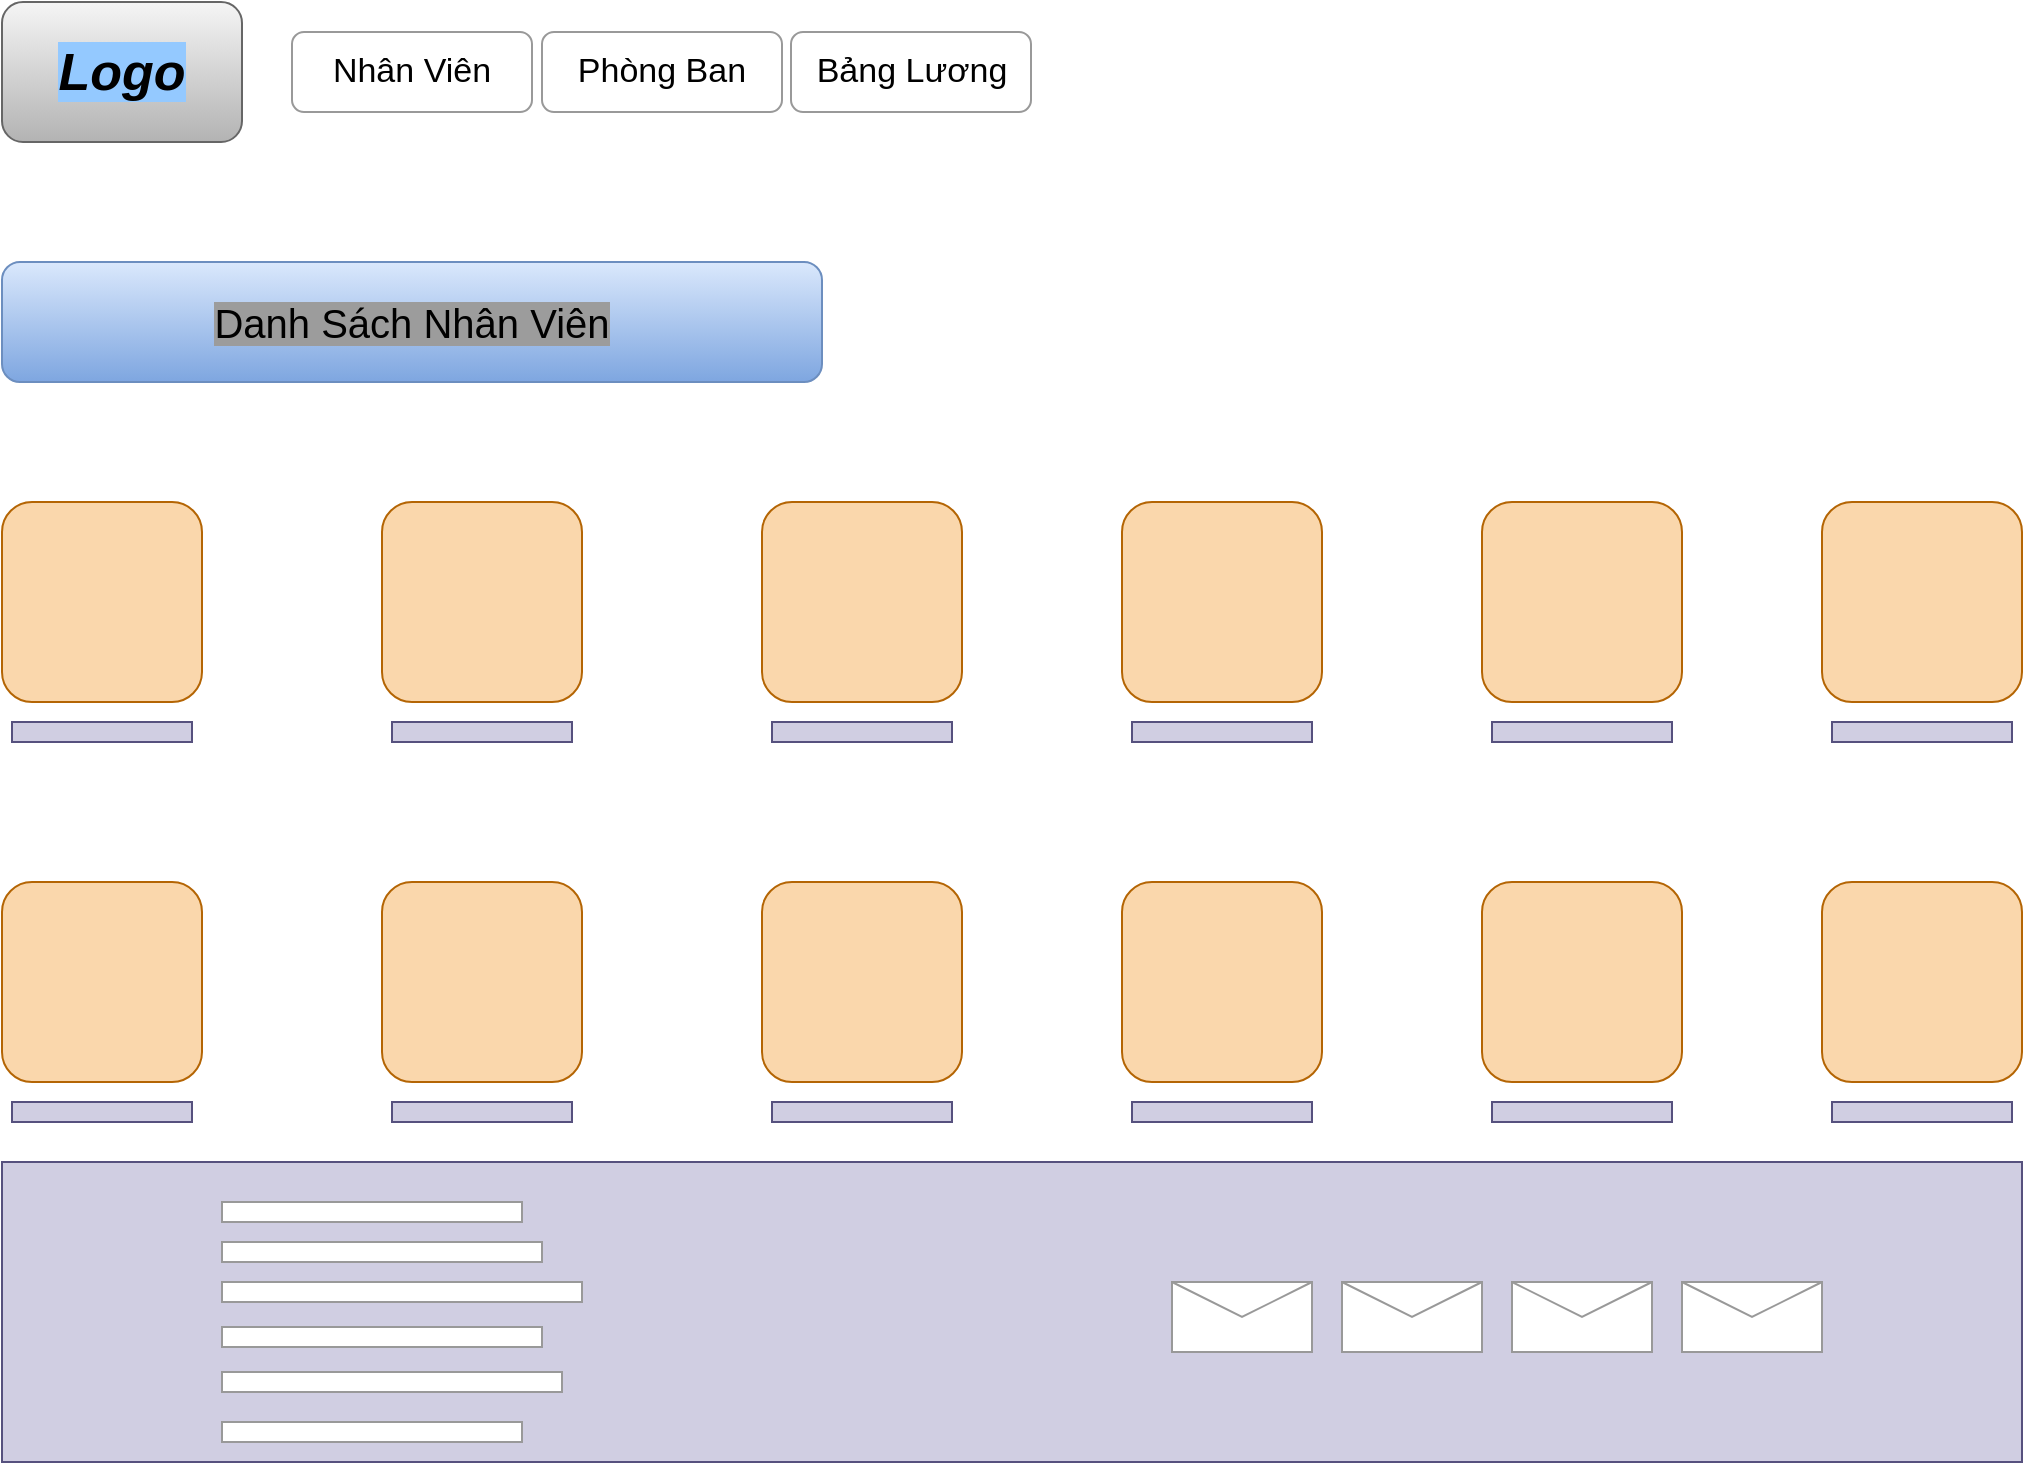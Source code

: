 <mxfile>
    <diagram id="uzjNfql-GwXzOBc71eJe" name="Page-1">
        <mxGraphModel dx="591" dy="435" grid="1" gridSize="10" guides="1" tooltips="1" connect="1" arrows="1" fold="1" page="1" pageScale="1" pageWidth="1169" pageHeight="827" math="0" shadow="0">
            <root>
                <mxCell id="0"/>
                <mxCell id="1" parent="0"/>
                <mxCell id="2" value="&lt;font size=&quot;1&quot; color=&quot;#000000&quot;&gt;&lt;b style=&quot;font-size: 26px ; background-color: rgb(148 , 201 , 255)&quot;&gt;Logo&lt;/b&gt;&lt;/font&gt;" style="rounded=1;whiteSpace=wrap;html=1;fillColor=#f5f5f5;strokeColor=#666666;gradientColor=#b3b3b3;labelBorderColor=none;fontStyle=2" parent="1" vertex="1">
                    <mxGeometry x="70" y="60" width="120" height="70" as="geometry"/>
                </mxCell>
                <mxCell id="11" value="" style="rounded=1;whiteSpace=wrap;html=1;fontSize=20;fillColor=#fad7ac;strokeColor=#b46504;" parent="1" vertex="1">
                    <mxGeometry x="70" y="310" width="100" height="100" as="geometry"/>
                </mxCell>
                <mxCell id="13" value="" style="rounded=1;whiteSpace=wrap;html=1;fontSize=20;fillColor=#fad7ac;strokeColor=#b46504;" parent="1" vertex="1">
                    <mxGeometry x="260" y="310" width="100" height="100" as="geometry"/>
                </mxCell>
                <mxCell id="27" value="" style="rounded=1;whiteSpace=wrap;html=1;fontSize=20;fillColor=#fad7ac;strokeColor=#b46504;" parent="1" vertex="1">
                    <mxGeometry x="450" y="310" width="100" height="100" as="geometry"/>
                </mxCell>
                <mxCell id="28" value="" style="rounded=1;whiteSpace=wrap;html=1;fontSize=20;fillColor=#fad7ac;strokeColor=#b46504;" parent="1" vertex="1">
                    <mxGeometry x="630" y="310" width="100" height="100" as="geometry"/>
                </mxCell>
                <mxCell id="29" value="" style="rounded=1;whiteSpace=wrap;html=1;fontSize=20;fillColor=#fad7ac;strokeColor=#b46504;" parent="1" vertex="1">
                    <mxGeometry x="810" y="310" width="100" height="100" as="geometry"/>
                </mxCell>
                <mxCell id="30" value="" style="rounded=1;whiteSpace=wrap;html=1;fontSize=20;fillColor=#fad7ac;strokeColor=#b46504;" parent="1" vertex="1">
                    <mxGeometry x="980" y="310" width="100" height="100" as="geometry"/>
                </mxCell>
                <mxCell id="37" value="" style="rounded=1;whiteSpace=wrap;html=1;fontSize=20;fillColor=#fad7ac;strokeColor=#b46504;" parent="1" vertex="1">
                    <mxGeometry x="70" y="500" width="100" height="100" as="geometry"/>
                </mxCell>
                <mxCell id="38" value="" style="rounded=1;whiteSpace=wrap;html=1;fontSize=20;fillColor=#fad7ac;strokeColor=#b46504;" parent="1" vertex="1">
                    <mxGeometry x="260" y="500" width="100" height="100" as="geometry"/>
                </mxCell>
                <mxCell id="39" value="" style="rounded=1;whiteSpace=wrap;html=1;fontSize=20;fillColor=#fad7ac;strokeColor=#b46504;" parent="1" vertex="1">
                    <mxGeometry x="450" y="500" width="100" height="100" as="geometry"/>
                </mxCell>
                <mxCell id="40" value="" style="rounded=1;whiteSpace=wrap;html=1;fontSize=20;fillColor=#fad7ac;strokeColor=#b46504;" parent="1" vertex="1">
                    <mxGeometry x="630" y="500" width="100" height="100" as="geometry"/>
                </mxCell>
                <mxCell id="41" value="" style="rounded=1;whiteSpace=wrap;html=1;fontSize=20;fillColor=#fad7ac;strokeColor=#b46504;" parent="1" vertex="1">
                    <mxGeometry x="810" y="500" width="100" height="100" as="geometry"/>
                </mxCell>
                <mxCell id="42" value="" style="rounded=1;whiteSpace=wrap;html=1;fontSize=20;fillColor=#fad7ac;strokeColor=#b46504;" parent="1" vertex="1">
                    <mxGeometry x="980" y="500" width="100" height="100" as="geometry"/>
                </mxCell>
                <mxCell id="44" value="&lt;span style=&quot;background-color: rgb(156 , 156 , 156)&quot;&gt;Danh Sách Nhân Viên&lt;/span&gt;" style="rounded=1;whiteSpace=wrap;html=1;shadow=0;dashed=0;fontFamily=Helvetica;fontSize=20;strokeWidth=1;fillColor=#dae8fc;gradientColor=#7ea6e0;strokeColor=#6c8ebf;" parent="1" vertex="1">
                    <mxGeometry x="70" y="190" width="410" height="60" as="geometry"/>
                </mxCell>
                <mxCell id="YctXRsYOhMGOnZACJkXa-45" value="" style="rounded=0;whiteSpace=wrap;html=1;shadow=0;dashed=0;labelBackgroundColor=#9C9C9C;fontFamily=Helvetica;fontSize=21;strokeColor=#56517e;strokeWidth=1;fillColor=#d0cee2;" parent="1" vertex="1">
                    <mxGeometry x="70" y="640" width="1010" height="150" as="geometry"/>
                </mxCell>
                <mxCell id="YctXRsYOhMGOnZACJkXa-46" value="" style="verticalLabelPosition=bottom;shadow=0;dashed=0;align=center;html=1;verticalAlign=top;strokeWidth=1;shape=mxgraph.mockup.misc.mail2;strokeColor=#999999;labelBackgroundColor=#9C9C9C;fontFamily=Helvetica;fontSize=21;fontColor=default;fillColor=default;" parent="1" vertex="1">
                    <mxGeometry x="910" y="700" width="70" height="35" as="geometry"/>
                </mxCell>
                <mxCell id="YctXRsYOhMGOnZACJkXa-48" value="" style="verticalLabelPosition=bottom;shadow=0;dashed=0;align=center;html=1;verticalAlign=top;strokeWidth=1;shape=mxgraph.mockup.misc.mail2;strokeColor=#999999;labelBackgroundColor=#9C9C9C;fontFamily=Helvetica;fontSize=21;fontColor=default;fillColor=default;" parent="1" vertex="1">
                    <mxGeometry x="655" y="700" width="70" height="35" as="geometry"/>
                </mxCell>
                <mxCell id="YctXRsYOhMGOnZACJkXa-49" value="" style="verticalLabelPosition=bottom;shadow=0;dashed=0;align=center;html=1;verticalAlign=top;strokeWidth=1;shape=mxgraph.mockup.misc.mail2;strokeColor=#999999;labelBackgroundColor=#9C9C9C;fontFamily=Helvetica;fontSize=21;fontColor=default;fillColor=default;" parent="1" vertex="1">
                    <mxGeometry x="740" y="700" width="70" height="35" as="geometry"/>
                </mxCell>
                <mxCell id="YctXRsYOhMGOnZACJkXa-50" value="" style="verticalLabelPosition=bottom;shadow=0;dashed=0;align=center;html=1;verticalAlign=top;strokeWidth=1;shape=mxgraph.mockup.misc.mail2;strokeColor=#999999;labelBackgroundColor=#9C9C9C;fontFamily=Helvetica;fontSize=21;fontColor=default;fillColor=default;" parent="1" vertex="1">
                    <mxGeometry x="825" y="700" width="70" height="35" as="geometry"/>
                </mxCell>
                <mxCell id="YctXRsYOhMGOnZACJkXa-52" value="" style="rounded=0;whiteSpace=wrap;html=1;shadow=0;dashed=0;labelBackgroundColor=#9C9C9C;fontFamily=Helvetica;fontSize=21;fontColor=default;strokeColor=#999999;strokeWidth=1;fillColor=default;" parent="1" vertex="1">
                    <mxGeometry x="180" y="660" width="150" height="10" as="geometry"/>
                </mxCell>
                <mxCell id="YctXRsYOhMGOnZACJkXa-53" value="" style="rounded=0;whiteSpace=wrap;html=1;shadow=0;dashed=0;labelBackgroundColor=#9C9C9C;fontFamily=Helvetica;fontSize=21;fontColor=default;strokeColor=#999999;strokeWidth=1;fillColor=default;" parent="1" vertex="1">
                    <mxGeometry x="180" y="700" width="180" height="10" as="geometry"/>
                </mxCell>
                <mxCell id="YctXRsYOhMGOnZACJkXa-54" value="" style="rounded=0;whiteSpace=wrap;html=1;shadow=0;dashed=0;labelBackgroundColor=#9C9C9C;fontFamily=Helvetica;fontSize=21;fontColor=default;strokeColor=#999999;strokeWidth=1;fillColor=default;" parent="1" vertex="1">
                    <mxGeometry x="180" y="680" width="160" height="10" as="geometry"/>
                </mxCell>
                <mxCell id="YctXRsYOhMGOnZACJkXa-55" value="" style="rounded=0;whiteSpace=wrap;html=1;shadow=0;dashed=0;labelBackgroundColor=#9C9C9C;fontFamily=Helvetica;fontSize=21;fontColor=default;strokeColor=#999999;strokeWidth=1;fillColor=default;" parent="1" vertex="1">
                    <mxGeometry x="180" y="722.5" width="160" height="10" as="geometry"/>
                </mxCell>
                <mxCell id="YctXRsYOhMGOnZACJkXa-56" value="" style="rounded=0;whiteSpace=wrap;html=1;shadow=0;dashed=0;labelBackgroundColor=#9C9C9C;fontFamily=Helvetica;fontSize=21;fontColor=default;strokeColor=#999999;strokeWidth=1;fillColor=default;" parent="1" vertex="1">
                    <mxGeometry x="180" y="745" width="170" height="10" as="geometry"/>
                </mxCell>
                <mxCell id="YctXRsYOhMGOnZACJkXa-57" value="" style="rounded=0;whiteSpace=wrap;html=1;shadow=0;dashed=0;labelBackgroundColor=#9C9C9C;fontFamily=Helvetica;fontSize=21;fontColor=default;strokeColor=#999999;strokeWidth=1;fillColor=default;" parent="1" vertex="1">
                    <mxGeometry x="180" y="770" width="150" height="10" as="geometry"/>
                </mxCell>
                <mxCell id="YctXRsYOhMGOnZACJkXa-58" value="" style="rounded=0;whiteSpace=wrap;html=1;shadow=0;dashed=0;labelBackgroundColor=#9C9C9C;fontFamily=Helvetica;fontSize=21;strokeColor=#56517e;strokeWidth=1;fillColor=#d0cee2;" parent="1" vertex="1">
                    <mxGeometry x="75" y="610" width="90" height="10" as="geometry"/>
                </mxCell>
                <mxCell id="YctXRsYOhMGOnZACJkXa-59" value="" style="rounded=0;whiteSpace=wrap;html=1;shadow=0;dashed=0;labelBackgroundColor=#9C9C9C;fontFamily=Helvetica;fontSize=21;strokeColor=#56517e;strokeWidth=1;fillColor=#d0cee2;" parent="1" vertex="1">
                    <mxGeometry x="265" y="610" width="90" height="10" as="geometry"/>
                </mxCell>
                <mxCell id="YctXRsYOhMGOnZACJkXa-60" value="" style="rounded=0;whiteSpace=wrap;html=1;shadow=0;dashed=0;labelBackgroundColor=#9C9C9C;fontFamily=Helvetica;fontSize=21;strokeColor=#56517e;strokeWidth=1;fillColor=#d0cee2;" parent="1" vertex="1">
                    <mxGeometry x="75" y="420" width="90" height="10" as="geometry"/>
                </mxCell>
                <mxCell id="YctXRsYOhMGOnZACJkXa-61" value="" style="rounded=0;whiteSpace=wrap;html=1;shadow=0;dashed=0;labelBackgroundColor=#9C9C9C;fontFamily=Helvetica;fontSize=21;strokeColor=#56517e;strokeWidth=1;fillColor=#d0cee2;" parent="1" vertex="1">
                    <mxGeometry x="265" y="420" width="90" height="10" as="geometry"/>
                </mxCell>
                <mxCell id="YctXRsYOhMGOnZACJkXa-62" value="" style="rounded=0;whiteSpace=wrap;html=1;shadow=0;dashed=0;labelBackgroundColor=#9C9C9C;fontFamily=Helvetica;fontSize=21;strokeColor=#56517e;strokeWidth=1;fillColor=#d0cee2;" parent="1" vertex="1">
                    <mxGeometry x="455" y="420" width="90" height="10" as="geometry"/>
                </mxCell>
                <mxCell id="YctXRsYOhMGOnZACJkXa-63" value="" style="rounded=0;whiteSpace=wrap;html=1;shadow=0;dashed=0;labelBackgroundColor=#9C9C9C;fontFamily=Helvetica;fontSize=21;strokeColor=#56517e;strokeWidth=1;fillColor=#d0cee2;" parent="1" vertex="1">
                    <mxGeometry x="635" y="420" width="90" height="10" as="geometry"/>
                </mxCell>
                <mxCell id="YctXRsYOhMGOnZACJkXa-64" value="" style="rounded=0;whiteSpace=wrap;html=1;shadow=0;dashed=0;labelBackgroundColor=#9C9C9C;fontFamily=Helvetica;fontSize=21;strokeColor=#56517e;strokeWidth=1;fillColor=#d0cee2;" parent="1" vertex="1">
                    <mxGeometry x="815" y="420" width="90" height="10" as="geometry"/>
                </mxCell>
                <mxCell id="YctXRsYOhMGOnZACJkXa-65" value="" style="rounded=0;whiteSpace=wrap;html=1;shadow=0;dashed=0;labelBackgroundColor=#9C9C9C;fontFamily=Helvetica;fontSize=21;strokeColor=#56517e;strokeWidth=1;fillColor=#d0cee2;" parent="1" vertex="1">
                    <mxGeometry x="985" y="420" width="90" height="10" as="geometry"/>
                </mxCell>
                <mxCell id="YctXRsYOhMGOnZACJkXa-66" value="" style="rounded=0;whiteSpace=wrap;html=1;shadow=0;dashed=0;labelBackgroundColor=#9C9C9C;fontFamily=Helvetica;fontSize=21;strokeColor=#56517e;strokeWidth=1;fillColor=#d0cee2;" parent="1" vertex="1">
                    <mxGeometry x="985" y="610" width="90" height="10" as="geometry"/>
                </mxCell>
                <mxCell id="YctXRsYOhMGOnZACJkXa-67" value="" style="rounded=0;whiteSpace=wrap;html=1;shadow=0;dashed=0;labelBackgroundColor=#9C9C9C;fontFamily=Helvetica;fontSize=21;strokeColor=#56517e;strokeWidth=1;fillColor=#d0cee2;" parent="1" vertex="1">
                    <mxGeometry x="815" y="610" width="90" height="10" as="geometry"/>
                </mxCell>
                <mxCell id="YctXRsYOhMGOnZACJkXa-68" value="" style="rounded=0;whiteSpace=wrap;html=1;shadow=0;dashed=0;labelBackgroundColor=#9C9C9C;fontFamily=Helvetica;fontSize=21;strokeColor=#56517e;strokeWidth=1;fillColor=#d0cee2;" parent="1" vertex="1">
                    <mxGeometry x="635" y="610" width="90" height="10" as="geometry"/>
                </mxCell>
                <mxCell id="YctXRsYOhMGOnZACJkXa-69" value="" style="rounded=0;whiteSpace=wrap;html=1;shadow=0;dashed=0;labelBackgroundColor=#9C9C9C;fontFamily=Helvetica;fontSize=21;strokeColor=#56517e;strokeWidth=1;fillColor=#d0cee2;" parent="1" vertex="1">
                    <mxGeometry x="455" y="610" width="90" height="10" as="geometry"/>
                </mxCell>
                <mxCell id="55hkyc6ABiOMje85q2xj-66" value="&lt;font color=&quot;#000000&quot;&gt;Phòng Ban&lt;/font&gt;" style="rounded=1;whiteSpace=wrap;html=1;shadow=0;dashed=0;labelBackgroundColor=default;fontFamily=Helvetica;fontSize=17;fontColor=#FFFFFF;strokeColor=#999999;strokeWidth=1;fillColor=default;" parent="1" vertex="1">
                    <mxGeometry x="340" y="75" width="120" height="40" as="geometry"/>
                </mxCell>
                <mxCell id="55hkyc6ABiOMje85q2xj-68" value="&lt;font color=&quot;#000000&quot;&gt;Nhân Viên&lt;/font&gt;" style="rounded=1;whiteSpace=wrap;html=1;shadow=0;dashed=0;labelBackgroundColor=default;fontFamily=Helvetica;fontSize=17;fontColor=#FFFFFF;strokeColor=#999999;strokeWidth=1;fillColor=default;" parent="1" vertex="1">
                    <mxGeometry x="215" y="75" width="120" height="40" as="geometry"/>
                </mxCell>
                <mxCell id="RWTbc2gFHN5MN8pq3DPj-44" value="&lt;font color=&quot;#000000&quot;&gt;Bảng Lương&lt;/font&gt;" style="rounded=1;whiteSpace=wrap;html=1;shadow=0;dashed=0;labelBackgroundColor=default;fontFamily=Helvetica;fontSize=17;fontColor=#FFFFFF;strokeColor=#999999;strokeWidth=1;fillColor=default;" vertex="1" parent="1">
                    <mxGeometry x="464.5" y="75" width="120" height="40" as="geometry"/>
                </mxCell>
            </root>
        </mxGraphModel>
    </diagram>
    <diagram id="7DyuuR22PSKQbYnHcFt3" name="Page-2">
        <mxGraphModel dx="591" dy="435" grid="1" gridSize="10" guides="1" tooltips="1" connect="1" arrows="1" fold="1" page="1" pageScale="1" pageWidth="1169" pageHeight="827" math="0" shadow="0">
            <root>
                <mxCell id="kQE0qKxybdZ9bn2HLYTg-0"/>
                <mxCell id="kQE0qKxybdZ9bn2HLYTg-1" parent="kQE0qKxybdZ9bn2HLYTg-0"/>
                <mxCell id="_H-edMSdf96tXutQfCl2-0" value="&lt;font size=&quot;1&quot; color=&quot;#000000&quot;&gt;&lt;b style=&quot;font-size: 26px ; background-color: rgb(148 , 201 , 255)&quot;&gt;Logo&lt;/b&gt;&lt;/font&gt;" style="rounded=1;whiteSpace=wrap;html=1;fillColor=#f5f5f5;strokeColor=#666666;gradientColor=#b3b3b3;labelBorderColor=none;fontStyle=2" parent="kQE0qKxybdZ9bn2HLYTg-1" vertex="1">
                    <mxGeometry x="80" y="70" width="120" height="70" as="geometry"/>
                </mxCell>
                <mxCell id="_H-edMSdf96tXutQfCl2-1" value="&lt;span style=&quot;background-color: rgb(156 , 156 , 156)&quot;&gt;Nhân Viên / Phòng Ban&lt;/span&gt;" style="rounded=1;whiteSpace=wrap;html=1;shadow=0;dashed=0;fontFamily=Helvetica;fontSize=20;strokeWidth=1;fillColor=#dae8fc;gradientColor=#7ea6e0;strokeColor=#6c8ebf;" parent="kQE0qKxybdZ9bn2HLYTg-1" vertex="1">
                    <mxGeometry x="80" y="200" width="410" height="60" as="geometry"/>
                </mxCell>
                <mxCell id="_H-edMSdf96tXutQfCl2-2" value="" style="rounded=0;whiteSpace=wrap;html=1;shadow=0;dashed=0;labelBackgroundColor=#9C9C9C;fontFamily=Helvetica;fontSize=21;strokeColor=#56517e;strokeWidth=1;fillColor=#d0cee2;" parent="kQE0qKxybdZ9bn2HLYTg-1" vertex="1">
                    <mxGeometry x="80" y="650" width="1010" height="150" as="geometry"/>
                </mxCell>
                <mxCell id="_H-edMSdf96tXutQfCl2-3" value="" style="verticalLabelPosition=bottom;shadow=0;dashed=0;align=center;html=1;verticalAlign=top;strokeWidth=1;shape=mxgraph.mockup.misc.mail2;strokeColor=#999999;labelBackgroundColor=#9C9C9C;fontFamily=Helvetica;fontSize=21;fontColor=default;fillColor=default;" parent="kQE0qKxybdZ9bn2HLYTg-1" vertex="1">
                    <mxGeometry x="920" y="710" width="70" height="35" as="geometry"/>
                </mxCell>
                <mxCell id="_H-edMSdf96tXutQfCl2-4" value="" style="verticalLabelPosition=bottom;shadow=0;dashed=0;align=center;html=1;verticalAlign=top;strokeWidth=1;shape=mxgraph.mockup.misc.mail2;strokeColor=#999999;labelBackgroundColor=#9C9C9C;fontFamily=Helvetica;fontSize=21;fontColor=default;fillColor=default;" parent="kQE0qKxybdZ9bn2HLYTg-1" vertex="1">
                    <mxGeometry x="665" y="710" width="70" height="35" as="geometry"/>
                </mxCell>
                <mxCell id="_H-edMSdf96tXutQfCl2-5" value="" style="verticalLabelPosition=bottom;shadow=0;dashed=0;align=center;html=1;verticalAlign=top;strokeWidth=1;shape=mxgraph.mockup.misc.mail2;strokeColor=#999999;labelBackgroundColor=#9C9C9C;fontFamily=Helvetica;fontSize=21;fontColor=default;fillColor=default;" parent="kQE0qKxybdZ9bn2HLYTg-1" vertex="1">
                    <mxGeometry x="750" y="710" width="70" height="35" as="geometry"/>
                </mxCell>
                <mxCell id="_H-edMSdf96tXutQfCl2-6" value="" style="verticalLabelPosition=bottom;shadow=0;dashed=0;align=center;html=1;verticalAlign=top;strokeWidth=1;shape=mxgraph.mockup.misc.mail2;strokeColor=#999999;labelBackgroundColor=#9C9C9C;fontFamily=Helvetica;fontSize=21;fontColor=default;fillColor=default;" parent="kQE0qKxybdZ9bn2HLYTg-1" vertex="1">
                    <mxGeometry x="835" y="710" width="70" height="35" as="geometry"/>
                </mxCell>
                <mxCell id="_H-edMSdf96tXutQfCl2-7" value="" style="rounded=0;whiteSpace=wrap;html=1;shadow=0;dashed=0;labelBackgroundColor=#9C9C9C;fontFamily=Helvetica;fontSize=21;fontColor=default;strokeColor=#999999;strokeWidth=1;fillColor=default;" parent="kQE0qKxybdZ9bn2HLYTg-1" vertex="1">
                    <mxGeometry x="190" y="670" width="150" height="10" as="geometry"/>
                </mxCell>
                <mxCell id="_H-edMSdf96tXutQfCl2-8" value="" style="rounded=0;whiteSpace=wrap;html=1;shadow=0;dashed=0;labelBackgroundColor=#9C9C9C;fontFamily=Helvetica;fontSize=21;fontColor=default;strokeColor=#999999;strokeWidth=1;fillColor=default;" parent="kQE0qKxybdZ9bn2HLYTg-1" vertex="1">
                    <mxGeometry x="190" y="710" width="180" height="10" as="geometry"/>
                </mxCell>
                <mxCell id="_H-edMSdf96tXutQfCl2-9" value="" style="rounded=0;whiteSpace=wrap;html=1;shadow=0;dashed=0;labelBackgroundColor=#9C9C9C;fontFamily=Helvetica;fontSize=21;fontColor=default;strokeColor=#999999;strokeWidth=1;fillColor=default;" parent="kQE0qKxybdZ9bn2HLYTg-1" vertex="1">
                    <mxGeometry x="190" y="690" width="160" height="10" as="geometry"/>
                </mxCell>
                <mxCell id="_H-edMSdf96tXutQfCl2-10" value="" style="rounded=0;whiteSpace=wrap;html=1;shadow=0;dashed=0;labelBackgroundColor=#9C9C9C;fontFamily=Helvetica;fontSize=21;fontColor=default;strokeColor=#999999;strokeWidth=1;fillColor=default;" parent="kQE0qKxybdZ9bn2HLYTg-1" vertex="1">
                    <mxGeometry x="190" y="732.5" width="160" height="10" as="geometry"/>
                </mxCell>
                <mxCell id="_H-edMSdf96tXutQfCl2-11" value="" style="rounded=0;whiteSpace=wrap;html=1;shadow=0;dashed=0;labelBackgroundColor=#9C9C9C;fontFamily=Helvetica;fontSize=21;fontColor=default;strokeColor=#999999;strokeWidth=1;fillColor=default;" parent="kQE0qKxybdZ9bn2HLYTg-1" vertex="1">
                    <mxGeometry x="190" y="755" width="170" height="10" as="geometry"/>
                </mxCell>
                <mxCell id="_H-edMSdf96tXutQfCl2-12" value="" style="rounded=0;whiteSpace=wrap;html=1;shadow=0;dashed=0;labelBackgroundColor=#9C9C9C;fontFamily=Helvetica;fontSize=21;fontColor=default;strokeColor=#999999;strokeWidth=1;fillColor=default;" parent="kQE0qKxybdZ9bn2HLYTg-1" vertex="1">
                    <mxGeometry x="190" y="780" width="150" height="10" as="geometry"/>
                </mxCell>
                <mxCell id="_H-edMSdf96tXutQfCl2-13" value="&lt;font color=&quot;#000000&quot;&gt;Phòng Ban&lt;/font&gt;" style="rounded=1;whiteSpace=wrap;html=1;shadow=0;dashed=0;labelBackgroundColor=default;fontFamily=Helvetica;fontSize=17;fontColor=#FFFFFF;strokeColor=#999999;strokeWidth=1;fillColor=default;" parent="kQE0qKxybdZ9bn2HLYTg-1" vertex="1">
                    <mxGeometry x="350" y="85" width="120" height="40" as="geometry"/>
                </mxCell>
                <mxCell id="_H-edMSdf96tXutQfCl2-15" value="&lt;font color=&quot;#000000&quot;&gt;Nhân Viên&lt;/font&gt;" style="rounded=1;whiteSpace=wrap;html=1;shadow=0;dashed=0;labelBackgroundColor=default;fontFamily=Helvetica;fontSize=17;fontColor=#FFFFFF;strokeColor=#999999;strokeWidth=1;fillColor=default;" parent="kQE0qKxybdZ9bn2HLYTg-1" vertex="1">
                    <mxGeometry x="225" y="85" width="120" height="40" as="geometry"/>
                </mxCell>
                <mxCell id="_H-edMSdf96tXutQfCl2-16" value="" style="rounded=0;whiteSpace=wrap;html=1;shadow=0;dashed=0;labelBackgroundColor=#9C9C9C;fontFamily=Helvetica;fontSize=21;strokeColor=#56517e;strokeWidth=1;fillColor=#d0cee2;" parent="kQE0qKxybdZ9bn2HLYTg-1" vertex="1">
                    <mxGeometry x="80" y="290" width="290" height="150" as="geometry"/>
                </mxCell>
                <mxCell id="_H-edMSdf96tXutQfCl2-17" value="" style="rounded=0;whiteSpace=wrap;html=1;shadow=0;dashed=0;labelBackgroundColor=#9C9C9C;fontFamily=Helvetica;fontSize=21;fontColor=default;strokeColor=#999999;strokeWidth=1;fillColor=default;" parent="kQE0qKxybdZ9bn2HLYTg-1" vertex="1">
                    <mxGeometry x="100" y="310" width="210" height="10" as="geometry"/>
                </mxCell>
                <mxCell id="_H-edMSdf96tXutQfCl2-18" value="" style="rounded=0;whiteSpace=wrap;html=1;shadow=0;dashed=0;labelBackgroundColor=#9C9C9C;fontFamily=Helvetica;fontSize=21;fontColor=default;strokeColor=#999999;strokeWidth=1;fillColor=default;" parent="kQE0qKxybdZ9bn2HLYTg-1" vertex="1">
                    <mxGeometry x="100" y="370" width="230" height="10" as="geometry"/>
                </mxCell>
                <mxCell id="_H-edMSdf96tXutQfCl2-19" value="" style="rounded=0;whiteSpace=wrap;html=1;shadow=0;dashed=0;labelBackgroundColor=#9C9C9C;fontFamily=Helvetica;fontSize=21;fontColor=default;strokeColor=#999999;strokeWidth=1;fillColor=default;" parent="kQE0qKxybdZ9bn2HLYTg-1" vertex="1">
                    <mxGeometry x="100" y="340" width="190" height="10" as="geometry"/>
                </mxCell>
                <mxCell id="_H-edMSdf96tXutQfCl2-20" value="" style="rounded=0;whiteSpace=wrap;html=1;shadow=0;dashed=0;labelBackgroundColor=#9C9C9C;fontFamily=Helvetica;fontSize=21;fontColor=default;strokeColor=#999999;strokeWidth=1;fillColor=default;" parent="kQE0qKxybdZ9bn2HLYTg-1" vertex="1">
                    <mxGeometry x="100" y="400" width="190" height="10" as="geometry"/>
                </mxCell>
                <mxCell id="_H-edMSdf96tXutQfCl2-21" value="" style="rounded=0;whiteSpace=wrap;html=1;shadow=0;dashed=0;labelBackgroundColor=#9C9C9C;fontFamily=Helvetica;fontSize=21;strokeColor=#56517e;strokeWidth=1;fillColor=#d0cee2;" parent="kQE0qKxybdZ9bn2HLYTg-1" vertex="1">
                    <mxGeometry x="80" y="470" width="290" height="150" as="geometry"/>
                </mxCell>
                <mxCell id="_H-edMSdf96tXutQfCl2-22" value="" style="rounded=0;whiteSpace=wrap;html=1;shadow=0;dashed=0;labelBackgroundColor=#9C9C9C;fontFamily=Helvetica;fontSize=21;fontColor=default;strokeColor=#999999;strokeWidth=1;fillColor=default;" parent="kQE0qKxybdZ9bn2HLYTg-1" vertex="1">
                    <mxGeometry x="100" y="490" width="210" height="10" as="geometry"/>
                </mxCell>
                <mxCell id="_H-edMSdf96tXutQfCl2-23" value="" style="rounded=0;whiteSpace=wrap;html=1;shadow=0;dashed=0;labelBackgroundColor=#9C9C9C;fontFamily=Helvetica;fontSize=21;fontColor=default;strokeColor=#999999;strokeWidth=1;fillColor=default;" parent="kQE0qKxybdZ9bn2HLYTg-1" vertex="1">
                    <mxGeometry x="100" y="550" width="230" height="10" as="geometry"/>
                </mxCell>
                <mxCell id="_H-edMSdf96tXutQfCl2-24" value="" style="rounded=0;whiteSpace=wrap;html=1;shadow=0;dashed=0;labelBackgroundColor=#9C9C9C;fontFamily=Helvetica;fontSize=21;fontColor=default;strokeColor=#999999;strokeWidth=1;fillColor=default;" parent="kQE0qKxybdZ9bn2HLYTg-1" vertex="1">
                    <mxGeometry x="100" y="520" width="190" height="10" as="geometry"/>
                </mxCell>
                <mxCell id="_H-edMSdf96tXutQfCl2-25" value="" style="rounded=0;whiteSpace=wrap;html=1;shadow=0;dashed=0;labelBackgroundColor=#9C9C9C;fontFamily=Helvetica;fontSize=21;fontColor=default;strokeColor=#999999;strokeWidth=1;fillColor=default;" parent="kQE0qKxybdZ9bn2HLYTg-1" vertex="1">
                    <mxGeometry x="100" y="580" width="190" height="10" as="geometry"/>
                </mxCell>
                <mxCell id="_H-edMSdf96tXutQfCl2-26" value="" style="rounded=0;whiteSpace=wrap;html=1;shadow=0;dashed=0;labelBackgroundColor=#9C9C9C;fontFamily=Helvetica;fontSize=21;strokeColor=#56517e;strokeWidth=1;fillColor=#d0cee2;" parent="kQE0qKxybdZ9bn2HLYTg-1" vertex="1">
                    <mxGeometry x="440" y="290" width="290" height="150" as="geometry"/>
                </mxCell>
                <mxCell id="_H-edMSdf96tXutQfCl2-27" value="" style="rounded=0;whiteSpace=wrap;html=1;shadow=0;dashed=0;labelBackgroundColor=#9C9C9C;fontFamily=Helvetica;fontSize=21;fontColor=default;strokeColor=#999999;strokeWidth=1;fillColor=default;" parent="kQE0qKxybdZ9bn2HLYTg-1" vertex="1">
                    <mxGeometry x="460" y="310" width="210" height="10" as="geometry"/>
                </mxCell>
                <mxCell id="_H-edMSdf96tXutQfCl2-28" value="" style="rounded=0;whiteSpace=wrap;html=1;shadow=0;dashed=0;labelBackgroundColor=#9C9C9C;fontFamily=Helvetica;fontSize=21;fontColor=default;strokeColor=#999999;strokeWidth=1;fillColor=default;" parent="kQE0qKxybdZ9bn2HLYTg-1" vertex="1">
                    <mxGeometry x="460" y="370" width="230" height="10" as="geometry"/>
                </mxCell>
                <mxCell id="_H-edMSdf96tXutQfCl2-29" value="" style="rounded=0;whiteSpace=wrap;html=1;shadow=0;dashed=0;labelBackgroundColor=#9C9C9C;fontFamily=Helvetica;fontSize=21;fontColor=default;strokeColor=#999999;strokeWidth=1;fillColor=default;" parent="kQE0qKxybdZ9bn2HLYTg-1" vertex="1">
                    <mxGeometry x="460" y="340" width="190" height="10" as="geometry"/>
                </mxCell>
                <mxCell id="_H-edMSdf96tXutQfCl2-30" value="" style="rounded=0;whiteSpace=wrap;html=1;shadow=0;dashed=0;labelBackgroundColor=#9C9C9C;fontFamily=Helvetica;fontSize=21;fontColor=default;strokeColor=#999999;strokeWidth=1;fillColor=default;" parent="kQE0qKxybdZ9bn2HLYTg-1" vertex="1">
                    <mxGeometry x="460" y="400" width="190" height="10" as="geometry"/>
                </mxCell>
                <mxCell id="_H-edMSdf96tXutQfCl2-31" value="" style="rounded=0;whiteSpace=wrap;html=1;shadow=0;dashed=0;labelBackgroundColor=#9C9C9C;fontFamily=Helvetica;fontSize=21;strokeColor=#56517e;strokeWidth=1;fillColor=#d0cee2;" parent="kQE0qKxybdZ9bn2HLYTg-1" vertex="1">
                    <mxGeometry x="440" y="470" width="290" height="150" as="geometry"/>
                </mxCell>
                <mxCell id="_H-edMSdf96tXutQfCl2-32" value="" style="rounded=0;whiteSpace=wrap;html=1;shadow=0;dashed=0;labelBackgroundColor=#9C9C9C;fontFamily=Helvetica;fontSize=21;fontColor=default;strokeColor=#999999;strokeWidth=1;fillColor=default;" parent="kQE0qKxybdZ9bn2HLYTg-1" vertex="1">
                    <mxGeometry x="460" y="490" width="210" height="10" as="geometry"/>
                </mxCell>
                <mxCell id="_H-edMSdf96tXutQfCl2-33" value="" style="rounded=0;whiteSpace=wrap;html=1;shadow=0;dashed=0;labelBackgroundColor=#9C9C9C;fontFamily=Helvetica;fontSize=21;fontColor=default;strokeColor=#999999;strokeWidth=1;fillColor=default;" parent="kQE0qKxybdZ9bn2HLYTg-1" vertex="1">
                    <mxGeometry x="460" y="550" width="230" height="10" as="geometry"/>
                </mxCell>
                <mxCell id="_H-edMSdf96tXutQfCl2-34" value="" style="rounded=0;whiteSpace=wrap;html=1;shadow=0;dashed=0;labelBackgroundColor=#9C9C9C;fontFamily=Helvetica;fontSize=21;fontColor=default;strokeColor=#999999;strokeWidth=1;fillColor=default;" parent="kQE0qKxybdZ9bn2HLYTg-1" vertex="1">
                    <mxGeometry x="460" y="520" width="190" height="10" as="geometry"/>
                </mxCell>
                <mxCell id="_H-edMSdf96tXutQfCl2-35" value="" style="rounded=0;whiteSpace=wrap;html=1;shadow=0;dashed=0;labelBackgroundColor=#9C9C9C;fontFamily=Helvetica;fontSize=21;fontColor=default;strokeColor=#999999;strokeWidth=1;fillColor=default;" parent="kQE0qKxybdZ9bn2HLYTg-1" vertex="1">
                    <mxGeometry x="460" y="580" width="190" height="10" as="geometry"/>
                </mxCell>
                <mxCell id="_H-edMSdf96tXutQfCl2-36" value="" style="rounded=0;whiteSpace=wrap;html=1;shadow=0;dashed=0;labelBackgroundColor=#9C9C9C;fontFamily=Helvetica;fontSize=21;strokeColor=#56517e;strokeWidth=1;fillColor=#d0cee2;" parent="kQE0qKxybdZ9bn2HLYTg-1" vertex="1">
                    <mxGeometry x="800" y="290" width="290" height="150" as="geometry"/>
                </mxCell>
                <mxCell id="_H-edMSdf96tXutQfCl2-37" value="" style="rounded=0;whiteSpace=wrap;html=1;shadow=0;dashed=0;labelBackgroundColor=#9C9C9C;fontFamily=Helvetica;fontSize=21;fontColor=default;strokeColor=#999999;strokeWidth=1;fillColor=default;" parent="kQE0qKxybdZ9bn2HLYTg-1" vertex="1">
                    <mxGeometry x="820" y="310" width="210" height="10" as="geometry"/>
                </mxCell>
                <mxCell id="_H-edMSdf96tXutQfCl2-38" value="" style="rounded=0;whiteSpace=wrap;html=1;shadow=0;dashed=0;labelBackgroundColor=#9C9C9C;fontFamily=Helvetica;fontSize=21;fontColor=default;strokeColor=#999999;strokeWidth=1;fillColor=default;" parent="kQE0qKxybdZ9bn2HLYTg-1" vertex="1">
                    <mxGeometry x="820" y="370" width="230" height="10" as="geometry"/>
                </mxCell>
                <mxCell id="_H-edMSdf96tXutQfCl2-39" value="" style="rounded=0;whiteSpace=wrap;html=1;shadow=0;dashed=0;labelBackgroundColor=#9C9C9C;fontFamily=Helvetica;fontSize=21;fontColor=default;strokeColor=#999999;strokeWidth=1;fillColor=default;" parent="kQE0qKxybdZ9bn2HLYTg-1" vertex="1">
                    <mxGeometry x="820" y="340" width="190" height="10" as="geometry"/>
                </mxCell>
                <mxCell id="_H-edMSdf96tXutQfCl2-40" value="" style="rounded=0;whiteSpace=wrap;html=1;shadow=0;dashed=0;labelBackgroundColor=#9C9C9C;fontFamily=Helvetica;fontSize=21;fontColor=default;strokeColor=#999999;strokeWidth=1;fillColor=default;" parent="kQE0qKxybdZ9bn2HLYTg-1" vertex="1">
                    <mxGeometry x="820" y="400" width="190" height="10" as="geometry"/>
                </mxCell>
                <mxCell id="DEzQkKLh8TB5zXmf_u3O-0" value="&lt;font color=&quot;#000000&quot;&gt;Bảng Lương&lt;/font&gt;" style="rounded=1;whiteSpace=wrap;html=1;shadow=0;dashed=0;labelBackgroundColor=default;fontFamily=Helvetica;fontSize=17;fontColor=#FFFFFF;strokeColor=#999999;strokeWidth=1;fillColor=default;" vertex="1" parent="kQE0qKxybdZ9bn2HLYTg-1">
                    <mxGeometry x="480" y="85" width="120" height="40" as="geometry"/>
                </mxCell>
            </root>
        </mxGraphModel>
    </diagram>
    <diagram id="CNx9tps3C1CH8sxgNtH9" name="Page-3">
        <mxGraphModel dx="650" dy="478" grid="1" gridSize="10" guides="1" tooltips="1" connect="1" arrows="1" fold="1" page="1" pageScale="1" pageWidth="1169" pageHeight="827" math="0" shadow="0">
            <root>
                <mxCell id="loOYE2-ifUIUfoz4fjdQ-0"/>
                <mxCell id="loOYE2-ifUIUfoz4fjdQ-1" parent="loOYE2-ifUIUfoz4fjdQ-0"/>
                <mxCell id="z_3HrlCsbAV8srhDw47w-0" value="&lt;font size=&quot;1&quot; color=&quot;#000000&quot;&gt;&lt;b style=&quot;font-size: 26px ; background-color: rgb(148 , 201 , 255)&quot;&gt;Logo&lt;/b&gt;&lt;/font&gt;" style="rounded=1;whiteSpace=wrap;html=1;fillColor=#f5f5f5;strokeColor=#666666;gradientColor=#b3b3b3;labelBorderColor=none;fontStyle=2" parent="loOYE2-ifUIUfoz4fjdQ-1" vertex="1">
                    <mxGeometry x="80" y="70" width="120" height="70" as="geometry"/>
                </mxCell>
                <mxCell id="z_3HrlCsbAV8srhDw47w-13" value="&lt;span style=&quot;background-color: rgb(156 , 156 , 156)&quot;&gt;Nhân Viên / Bảng Lương&lt;/span&gt;" style="rounded=1;whiteSpace=wrap;html=1;shadow=0;dashed=0;fontFamily=Helvetica;fontSize=20;strokeWidth=1;fillColor=#dae8fc;gradientColor=#7ea6e0;strokeColor=#6c8ebf;" parent="loOYE2-ifUIUfoz4fjdQ-1" vertex="1">
                    <mxGeometry x="80" y="200" width="410" height="60" as="geometry"/>
                </mxCell>
                <mxCell id="z_3HrlCsbAV8srhDw47w-14" value="" style="rounded=0;whiteSpace=wrap;html=1;shadow=0;dashed=0;labelBackgroundColor=#9C9C9C;fontFamily=Helvetica;fontSize=21;strokeColor=#56517e;strokeWidth=1;fillColor=#d0cee2;" parent="loOYE2-ifUIUfoz4fjdQ-1" vertex="1">
                    <mxGeometry x="80" y="650" width="1010" height="150" as="geometry"/>
                </mxCell>
                <mxCell id="z_3HrlCsbAV8srhDw47w-15" value="" style="verticalLabelPosition=bottom;shadow=0;dashed=0;align=center;html=1;verticalAlign=top;strokeWidth=1;shape=mxgraph.mockup.misc.mail2;strokeColor=#999999;labelBackgroundColor=#9C9C9C;fontFamily=Helvetica;fontSize=21;fontColor=default;fillColor=default;" parent="loOYE2-ifUIUfoz4fjdQ-1" vertex="1">
                    <mxGeometry x="920" y="710" width="70" height="35" as="geometry"/>
                </mxCell>
                <mxCell id="z_3HrlCsbAV8srhDw47w-16" value="" style="verticalLabelPosition=bottom;shadow=0;dashed=0;align=center;html=1;verticalAlign=top;strokeWidth=1;shape=mxgraph.mockup.misc.mail2;strokeColor=#999999;labelBackgroundColor=#9C9C9C;fontFamily=Helvetica;fontSize=21;fontColor=default;fillColor=default;" parent="loOYE2-ifUIUfoz4fjdQ-1" vertex="1">
                    <mxGeometry x="665" y="710" width="70" height="35" as="geometry"/>
                </mxCell>
                <mxCell id="z_3HrlCsbAV8srhDw47w-17" value="" style="verticalLabelPosition=bottom;shadow=0;dashed=0;align=center;html=1;verticalAlign=top;strokeWidth=1;shape=mxgraph.mockup.misc.mail2;strokeColor=#999999;labelBackgroundColor=#9C9C9C;fontFamily=Helvetica;fontSize=21;fontColor=default;fillColor=default;" parent="loOYE2-ifUIUfoz4fjdQ-1" vertex="1">
                    <mxGeometry x="750" y="710" width="70" height="35" as="geometry"/>
                </mxCell>
                <mxCell id="z_3HrlCsbAV8srhDw47w-18" value="" style="verticalLabelPosition=bottom;shadow=0;dashed=0;align=center;html=1;verticalAlign=top;strokeWidth=1;shape=mxgraph.mockup.misc.mail2;strokeColor=#999999;labelBackgroundColor=#9C9C9C;fontFamily=Helvetica;fontSize=21;fontColor=default;fillColor=default;" parent="loOYE2-ifUIUfoz4fjdQ-1" vertex="1">
                    <mxGeometry x="835" y="710" width="70" height="35" as="geometry"/>
                </mxCell>
                <mxCell id="z_3HrlCsbAV8srhDw47w-19" value="" style="rounded=0;whiteSpace=wrap;html=1;shadow=0;dashed=0;labelBackgroundColor=#9C9C9C;fontFamily=Helvetica;fontSize=21;fontColor=default;strokeColor=#999999;strokeWidth=1;fillColor=default;" parent="loOYE2-ifUIUfoz4fjdQ-1" vertex="1">
                    <mxGeometry x="190" y="670" width="150" height="10" as="geometry"/>
                </mxCell>
                <mxCell id="z_3HrlCsbAV8srhDw47w-20" value="" style="rounded=0;whiteSpace=wrap;html=1;shadow=0;dashed=0;labelBackgroundColor=#9C9C9C;fontFamily=Helvetica;fontSize=21;fontColor=default;strokeColor=#999999;strokeWidth=1;fillColor=default;" parent="loOYE2-ifUIUfoz4fjdQ-1" vertex="1">
                    <mxGeometry x="190" y="710" width="180" height="10" as="geometry"/>
                </mxCell>
                <mxCell id="z_3HrlCsbAV8srhDw47w-21" value="" style="rounded=0;whiteSpace=wrap;html=1;shadow=0;dashed=0;labelBackgroundColor=#9C9C9C;fontFamily=Helvetica;fontSize=21;fontColor=default;strokeColor=#999999;strokeWidth=1;fillColor=default;" parent="loOYE2-ifUIUfoz4fjdQ-1" vertex="1">
                    <mxGeometry x="190" y="690" width="160" height="10" as="geometry"/>
                </mxCell>
                <mxCell id="z_3HrlCsbAV8srhDw47w-22" value="" style="rounded=0;whiteSpace=wrap;html=1;shadow=0;dashed=0;labelBackgroundColor=#9C9C9C;fontFamily=Helvetica;fontSize=21;fontColor=default;strokeColor=#999999;strokeWidth=1;fillColor=default;" parent="loOYE2-ifUIUfoz4fjdQ-1" vertex="1">
                    <mxGeometry x="190" y="732.5" width="160" height="10" as="geometry"/>
                </mxCell>
                <mxCell id="z_3HrlCsbAV8srhDw47w-23" value="" style="rounded=0;whiteSpace=wrap;html=1;shadow=0;dashed=0;labelBackgroundColor=#9C9C9C;fontFamily=Helvetica;fontSize=21;fontColor=default;strokeColor=#999999;strokeWidth=1;fillColor=default;" parent="loOYE2-ifUIUfoz4fjdQ-1" vertex="1">
                    <mxGeometry x="190" y="755" width="170" height="10" as="geometry"/>
                </mxCell>
                <mxCell id="z_3HrlCsbAV8srhDw47w-24" value="" style="rounded=0;whiteSpace=wrap;html=1;shadow=0;dashed=0;labelBackgroundColor=#9C9C9C;fontFamily=Helvetica;fontSize=21;fontColor=default;strokeColor=#999999;strokeWidth=1;fillColor=default;" parent="loOYE2-ifUIUfoz4fjdQ-1" vertex="1">
                    <mxGeometry x="190" y="780" width="150" height="10" as="geometry"/>
                </mxCell>
                <mxCell id="z_3HrlCsbAV8srhDw47w-37" value="&lt;font color=&quot;#000000&quot;&gt;Phòng Ban&lt;/font&gt;" style="rounded=1;whiteSpace=wrap;html=1;shadow=0;dashed=0;labelBackgroundColor=default;fontFamily=Helvetica;fontSize=17;fontColor=#FFFFFF;strokeColor=#999999;strokeWidth=1;fillColor=default;" parent="loOYE2-ifUIUfoz4fjdQ-1" vertex="1">
                    <mxGeometry x="350" y="85" width="120" height="40" as="geometry"/>
                </mxCell>
                <mxCell id="z_3HrlCsbAV8srhDw47w-39" value="&lt;font color=&quot;#000000&quot;&gt;Nhân Viên&lt;/font&gt;" style="rounded=1;whiteSpace=wrap;html=1;shadow=0;dashed=0;labelBackgroundColor=default;fontFamily=Helvetica;fontSize=17;fontColor=#FFFFFF;strokeColor=#999999;strokeWidth=1;fillColor=default;" parent="loOYE2-ifUIUfoz4fjdQ-1" vertex="1">
                    <mxGeometry x="225" y="85" width="120" height="40" as="geometry"/>
                </mxCell>
                <mxCell id="3_BdxvBpeRyjxSDpdT94-0" value="" style="rounded=0;whiteSpace=wrap;html=1;shadow=0;dashed=0;labelBackgroundColor=#9C9C9C;fontFamily=Helvetica;fontSize=21;strokeColor=#56517e;strokeWidth=1;fillColor=#d0cee2;" parent="loOYE2-ifUIUfoz4fjdQ-1" vertex="1">
                    <mxGeometry x="80" y="290" width="290" height="150" as="geometry"/>
                </mxCell>
                <mxCell id="3_BdxvBpeRyjxSDpdT94-1" value="" style="rounded=0;whiteSpace=wrap;html=1;shadow=0;dashed=0;labelBackgroundColor=#9C9C9C;fontFamily=Helvetica;fontSize=21;fontColor=default;strokeColor=#999999;strokeWidth=1;fillColor=default;" parent="loOYE2-ifUIUfoz4fjdQ-1" vertex="1">
                    <mxGeometry x="100" y="300" width="210" height="10" as="geometry"/>
                </mxCell>
                <mxCell id="3_BdxvBpeRyjxSDpdT94-2" value="" style="rounded=0;whiteSpace=wrap;html=1;shadow=0;dashed=0;labelBackgroundColor=#9C9C9C;fontFamily=Helvetica;fontSize=21;fontColor=default;strokeColor=#999999;strokeWidth=1;fillColor=default;" parent="loOYE2-ifUIUfoz4fjdQ-1" vertex="1">
                    <mxGeometry x="100" y="360" width="230" height="10" as="geometry"/>
                </mxCell>
                <mxCell id="3_BdxvBpeRyjxSDpdT94-3" value="" style="rounded=0;whiteSpace=wrap;html=1;shadow=0;dashed=0;labelBackgroundColor=#9C9C9C;fontFamily=Helvetica;fontSize=21;fontColor=default;strokeColor=#999999;strokeWidth=1;fillColor=default;" parent="loOYE2-ifUIUfoz4fjdQ-1" vertex="1">
                    <mxGeometry x="100" y="330" width="190" height="10" as="geometry"/>
                </mxCell>
                <mxCell id="3_BdxvBpeRyjxSDpdT94-4" value="" style="rounded=0;whiteSpace=wrap;html=1;shadow=0;dashed=0;labelBackgroundColor=#9C9C9C;fontFamily=Helvetica;fontSize=21;fontColor=default;strokeColor=#999999;strokeWidth=1;fillColor=default;" parent="loOYE2-ifUIUfoz4fjdQ-1" vertex="1">
                    <mxGeometry x="100" y="420" width="190" height="10" as="geometry"/>
                </mxCell>
                <mxCell id="M-EKQYhNzF8E_MqglAwv-0" value="" style="rounded=0;whiteSpace=wrap;html=1;shadow=0;dashed=0;labelBackgroundColor=#9C9C9C;fontFamily=Helvetica;fontSize=21;fontColor=default;strokeColor=#999999;strokeWidth=1;fillColor=default;" parent="loOYE2-ifUIUfoz4fjdQ-1" vertex="1">
                    <mxGeometry x="100" y="390" width="210" height="10" as="geometry"/>
                </mxCell>
                <mxCell id="iBiI_8RoemAOS1CKku0k-0" value="" style="rounded=0;whiteSpace=wrap;html=1;shadow=0;dashed=0;labelBackgroundColor=#9C9C9C;fontFamily=Helvetica;fontSize=21;strokeColor=#56517e;strokeWidth=1;fillColor=#d0cee2;" parent="loOYE2-ifUIUfoz4fjdQ-1" vertex="1">
                    <mxGeometry x="80" y="470" width="290" height="150" as="geometry"/>
                </mxCell>
                <mxCell id="iBiI_8RoemAOS1CKku0k-1" value="" style="rounded=0;whiteSpace=wrap;html=1;shadow=0;dashed=0;labelBackgroundColor=#9C9C9C;fontFamily=Helvetica;fontSize=21;fontColor=default;strokeColor=#999999;strokeWidth=1;fillColor=default;" parent="loOYE2-ifUIUfoz4fjdQ-1" vertex="1">
                    <mxGeometry x="100" y="480" width="210" height="10" as="geometry"/>
                </mxCell>
                <mxCell id="iBiI_8RoemAOS1CKku0k-2" value="" style="rounded=0;whiteSpace=wrap;html=1;shadow=0;dashed=0;labelBackgroundColor=#9C9C9C;fontFamily=Helvetica;fontSize=21;fontColor=default;strokeColor=#999999;strokeWidth=1;fillColor=default;" parent="loOYE2-ifUIUfoz4fjdQ-1" vertex="1">
                    <mxGeometry x="100" y="540" width="230" height="10" as="geometry"/>
                </mxCell>
                <mxCell id="iBiI_8RoemAOS1CKku0k-3" value="" style="rounded=0;whiteSpace=wrap;html=1;shadow=0;dashed=0;labelBackgroundColor=#9C9C9C;fontFamily=Helvetica;fontSize=21;fontColor=default;strokeColor=#999999;strokeWidth=1;fillColor=default;" parent="loOYE2-ifUIUfoz4fjdQ-1" vertex="1">
                    <mxGeometry x="100" y="510" width="190" height="10" as="geometry"/>
                </mxCell>
                <mxCell id="iBiI_8RoemAOS1CKku0k-4" value="" style="rounded=0;whiteSpace=wrap;html=1;shadow=0;dashed=0;labelBackgroundColor=#9C9C9C;fontFamily=Helvetica;fontSize=21;fontColor=default;strokeColor=#999999;strokeWidth=1;fillColor=default;" parent="loOYE2-ifUIUfoz4fjdQ-1" vertex="1">
                    <mxGeometry x="100" y="600" width="190" height="10" as="geometry"/>
                </mxCell>
                <mxCell id="iBiI_8RoemAOS1CKku0k-5" value="" style="rounded=0;whiteSpace=wrap;html=1;shadow=0;dashed=0;labelBackgroundColor=#9C9C9C;fontFamily=Helvetica;fontSize=21;fontColor=default;strokeColor=#999999;strokeWidth=1;fillColor=default;" parent="loOYE2-ifUIUfoz4fjdQ-1" vertex="1">
                    <mxGeometry x="100" y="570" width="180" height="10" as="geometry"/>
                </mxCell>
                <mxCell id="iBiI_8RoemAOS1CKku0k-6" value="" style="rounded=0;whiteSpace=wrap;html=1;shadow=0;dashed=0;labelBackgroundColor=#9C9C9C;fontFamily=Helvetica;fontSize=21;strokeColor=#56517e;strokeWidth=1;fillColor=#d0cee2;" parent="loOYE2-ifUIUfoz4fjdQ-1" vertex="1">
                    <mxGeometry x="440" y="290" width="290" height="150" as="geometry"/>
                </mxCell>
                <mxCell id="iBiI_8RoemAOS1CKku0k-7" value="" style="rounded=0;whiteSpace=wrap;html=1;shadow=0;dashed=0;labelBackgroundColor=#9C9C9C;fontFamily=Helvetica;fontSize=21;fontColor=default;strokeColor=#999999;strokeWidth=1;fillColor=default;" parent="loOYE2-ifUIUfoz4fjdQ-1" vertex="1">
                    <mxGeometry x="460" y="300" width="210" height="10" as="geometry"/>
                </mxCell>
                <mxCell id="iBiI_8RoemAOS1CKku0k-8" value="" style="rounded=0;whiteSpace=wrap;html=1;shadow=0;dashed=0;labelBackgroundColor=#9C9C9C;fontFamily=Helvetica;fontSize=21;fontColor=default;strokeColor=#999999;strokeWidth=1;fillColor=default;" parent="loOYE2-ifUIUfoz4fjdQ-1" vertex="1">
                    <mxGeometry x="460" y="360" width="230" height="10" as="geometry"/>
                </mxCell>
                <mxCell id="iBiI_8RoemAOS1CKku0k-9" value="" style="rounded=0;whiteSpace=wrap;html=1;shadow=0;dashed=0;labelBackgroundColor=#9C9C9C;fontFamily=Helvetica;fontSize=21;fontColor=default;strokeColor=#999999;strokeWidth=1;fillColor=default;" parent="loOYE2-ifUIUfoz4fjdQ-1" vertex="1">
                    <mxGeometry x="460" y="330" width="240" height="10" as="geometry"/>
                </mxCell>
                <mxCell id="iBiI_8RoemAOS1CKku0k-10" value="" style="rounded=0;whiteSpace=wrap;html=1;shadow=0;dashed=0;labelBackgroundColor=#9C9C9C;fontFamily=Helvetica;fontSize=21;fontColor=default;strokeColor=#999999;strokeWidth=1;fillColor=default;" parent="loOYE2-ifUIUfoz4fjdQ-1" vertex="1">
                    <mxGeometry x="460" y="420" width="190" height="10" as="geometry"/>
                </mxCell>
                <mxCell id="iBiI_8RoemAOS1CKku0k-11" value="" style="rounded=0;whiteSpace=wrap;html=1;shadow=0;dashed=0;labelBackgroundColor=#9C9C9C;fontFamily=Helvetica;fontSize=21;fontColor=default;strokeColor=#999999;strokeWidth=1;fillColor=default;" parent="loOYE2-ifUIUfoz4fjdQ-1" vertex="1">
                    <mxGeometry x="460" y="390" width="210" height="10" as="geometry"/>
                </mxCell>
                <mxCell id="iBiI_8RoemAOS1CKku0k-12" value="" style="rounded=0;whiteSpace=wrap;html=1;shadow=0;dashed=0;labelBackgroundColor=#9C9C9C;fontFamily=Helvetica;fontSize=21;strokeColor=#56517e;strokeWidth=1;fillColor=#d0cee2;" parent="loOYE2-ifUIUfoz4fjdQ-1" vertex="1">
                    <mxGeometry x="440" y="470" width="290" height="150" as="geometry"/>
                </mxCell>
                <mxCell id="iBiI_8RoemAOS1CKku0k-13" value="" style="rounded=0;whiteSpace=wrap;html=1;shadow=0;dashed=0;labelBackgroundColor=#9C9C9C;fontFamily=Helvetica;fontSize=21;fontColor=default;strokeColor=#999999;strokeWidth=1;fillColor=default;" parent="loOYE2-ifUIUfoz4fjdQ-1" vertex="1">
                    <mxGeometry x="460" y="480" width="240" height="10" as="geometry"/>
                </mxCell>
                <mxCell id="iBiI_8RoemAOS1CKku0k-14" value="" style="rounded=0;whiteSpace=wrap;html=1;shadow=0;dashed=0;labelBackgroundColor=#9C9C9C;fontFamily=Helvetica;fontSize=21;fontColor=default;strokeColor=#999999;strokeWidth=1;fillColor=default;" parent="loOYE2-ifUIUfoz4fjdQ-1" vertex="1">
                    <mxGeometry x="460" y="540" width="230" height="10" as="geometry"/>
                </mxCell>
                <mxCell id="iBiI_8RoemAOS1CKku0k-15" value="" style="rounded=0;whiteSpace=wrap;html=1;shadow=0;dashed=0;labelBackgroundColor=#9C9C9C;fontFamily=Helvetica;fontSize=21;fontColor=default;strokeColor=#999999;strokeWidth=1;fillColor=default;" parent="loOYE2-ifUIUfoz4fjdQ-1" vertex="1">
                    <mxGeometry x="460" y="510" width="190" height="10" as="geometry"/>
                </mxCell>
                <mxCell id="iBiI_8RoemAOS1CKku0k-16" value="" style="rounded=0;whiteSpace=wrap;html=1;shadow=0;dashed=0;labelBackgroundColor=#9C9C9C;fontFamily=Helvetica;fontSize=21;fontColor=default;strokeColor=#999999;strokeWidth=1;fillColor=default;" parent="loOYE2-ifUIUfoz4fjdQ-1" vertex="1">
                    <mxGeometry x="460" y="600" width="190" height="10" as="geometry"/>
                </mxCell>
                <mxCell id="iBiI_8RoemAOS1CKku0k-17" value="" style="rounded=0;whiteSpace=wrap;html=1;shadow=0;dashed=0;labelBackgroundColor=#9C9C9C;fontFamily=Helvetica;fontSize=21;fontColor=default;strokeColor=#999999;strokeWidth=1;fillColor=default;" parent="loOYE2-ifUIUfoz4fjdQ-1" vertex="1">
                    <mxGeometry x="460" y="570" width="210" height="10" as="geometry"/>
                </mxCell>
                <mxCell id="iBiI_8RoemAOS1CKku0k-18" value="" style="rounded=0;whiteSpace=wrap;html=1;shadow=0;dashed=0;labelBackgroundColor=#9C9C9C;fontFamily=Helvetica;fontSize=21;strokeColor=#56517e;strokeWidth=1;fillColor=#d0cee2;" parent="loOYE2-ifUIUfoz4fjdQ-1" vertex="1">
                    <mxGeometry x="800" y="290" width="290" height="150" as="geometry"/>
                </mxCell>
                <mxCell id="iBiI_8RoemAOS1CKku0k-19" value="" style="rounded=0;whiteSpace=wrap;html=1;shadow=0;dashed=0;labelBackgroundColor=#9C9C9C;fontFamily=Helvetica;fontSize=21;fontColor=default;strokeColor=#999999;strokeWidth=1;fillColor=default;" parent="loOYE2-ifUIUfoz4fjdQ-1" vertex="1">
                    <mxGeometry x="820" y="300" width="230" height="10" as="geometry"/>
                </mxCell>
                <mxCell id="iBiI_8RoemAOS1CKku0k-20" value="" style="rounded=0;whiteSpace=wrap;html=1;shadow=0;dashed=0;labelBackgroundColor=#9C9C9C;fontFamily=Helvetica;fontSize=21;fontColor=default;strokeColor=#999999;strokeWidth=1;fillColor=default;" parent="loOYE2-ifUIUfoz4fjdQ-1" vertex="1">
                    <mxGeometry x="820" y="360" width="230" height="10" as="geometry"/>
                </mxCell>
                <mxCell id="iBiI_8RoemAOS1CKku0k-21" value="" style="rounded=0;whiteSpace=wrap;html=1;shadow=0;dashed=0;labelBackgroundColor=#9C9C9C;fontFamily=Helvetica;fontSize=21;fontColor=default;strokeColor=#999999;strokeWidth=1;fillColor=default;" parent="loOYE2-ifUIUfoz4fjdQ-1" vertex="1">
                    <mxGeometry x="820" y="330" width="210" height="10" as="geometry"/>
                </mxCell>
                <mxCell id="iBiI_8RoemAOS1CKku0k-22" value="" style="rounded=0;whiteSpace=wrap;html=1;shadow=0;dashed=0;labelBackgroundColor=#9C9C9C;fontFamily=Helvetica;fontSize=21;fontColor=default;strokeColor=#999999;strokeWidth=1;fillColor=default;" parent="loOYE2-ifUIUfoz4fjdQ-1" vertex="1">
                    <mxGeometry x="820" y="420" width="190" height="10" as="geometry"/>
                </mxCell>
                <mxCell id="iBiI_8RoemAOS1CKku0k-23" value="" style="rounded=0;whiteSpace=wrap;html=1;shadow=0;dashed=0;labelBackgroundColor=#9C9C9C;fontFamily=Helvetica;fontSize=21;fontColor=default;strokeColor=#999999;strokeWidth=1;fillColor=default;" parent="loOYE2-ifUIUfoz4fjdQ-1" vertex="1">
                    <mxGeometry x="820" y="390" width="170" height="10" as="geometry"/>
                </mxCell>
                <mxCell id="iBiI_8RoemAOS1CKku0k-24" value="" style="rounded=0;whiteSpace=wrap;html=1;shadow=0;dashed=0;labelBackgroundColor=#9C9C9C;fontFamily=Helvetica;fontSize=21;strokeColor=#56517e;strokeWidth=1;fillColor=#d0cee2;" parent="loOYE2-ifUIUfoz4fjdQ-1" vertex="1">
                    <mxGeometry x="800" y="470" width="290" height="150" as="geometry"/>
                </mxCell>
                <mxCell id="iBiI_8RoemAOS1CKku0k-25" value="" style="rounded=0;whiteSpace=wrap;html=1;shadow=0;dashed=0;labelBackgroundColor=#9C9C9C;fontFamily=Helvetica;fontSize=21;fontColor=default;strokeColor=#999999;strokeWidth=1;fillColor=default;" parent="loOYE2-ifUIUfoz4fjdQ-1" vertex="1">
                    <mxGeometry x="820" y="480" width="210" height="10" as="geometry"/>
                </mxCell>
                <mxCell id="iBiI_8RoemAOS1CKku0k-26" value="" style="rounded=0;whiteSpace=wrap;html=1;shadow=0;dashed=0;labelBackgroundColor=#9C9C9C;fontFamily=Helvetica;fontSize=21;fontColor=default;strokeColor=#999999;strokeWidth=1;fillColor=default;" parent="loOYE2-ifUIUfoz4fjdQ-1" vertex="1">
                    <mxGeometry x="820" y="540" width="180" height="10" as="geometry"/>
                </mxCell>
                <mxCell id="iBiI_8RoemAOS1CKku0k-27" value="" style="rounded=0;whiteSpace=wrap;html=1;shadow=0;dashed=0;labelBackgroundColor=#9C9C9C;fontFamily=Helvetica;fontSize=21;fontColor=default;strokeColor=#999999;strokeWidth=1;fillColor=default;" parent="loOYE2-ifUIUfoz4fjdQ-1" vertex="1">
                    <mxGeometry x="820" y="510" width="190" height="10" as="geometry"/>
                </mxCell>
                <mxCell id="iBiI_8RoemAOS1CKku0k-28" value="" style="rounded=0;whiteSpace=wrap;html=1;shadow=0;dashed=0;labelBackgroundColor=#9C9C9C;fontFamily=Helvetica;fontSize=21;fontColor=default;strokeColor=#999999;strokeWidth=1;fillColor=default;" parent="loOYE2-ifUIUfoz4fjdQ-1" vertex="1">
                    <mxGeometry x="820" y="600" width="190" height="10" as="geometry"/>
                </mxCell>
                <mxCell id="iBiI_8RoemAOS1CKku0k-29" value="" style="rounded=0;whiteSpace=wrap;html=1;shadow=0;dashed=0;labelBackgroundColor=#9C9C9C;fontFamily=Helvetica;fontSize=21;fontColor=default;strokeColor=#999999;strokeWidth=1;fillColor=default;" parent="loOYE2-ifUIUfoz4fjdQ-1" vertex="1">
                    <mxGeometry x="820" y="570" width="210" height="10" as="geometry"/>
                </mxCell>
                <mxCell id="9HOVhI9fH_fUsOXF8vIF-0" value="&lt;font color=&quot;#000000&quot;&gt;Bảng Lương&lt;/font&gt;" style="rounded=1;whiteSpace=wrap;html=1;shadow=0;dashed=0;labelBackgroundColor=default;fontFamily=Helvetica;fontSize=17;fontColor=#FFFFFF;strokeColor=#999999;strokeWidth=1;fillColor=default;" vertex="1" parent="loOYE2-ifUIUfoz4fjdQ-1">
                    <mxGeometry x="480" y="85" width="120" height="40" as="geometry"/>
                </mxCell>
            </root>
        </mxGraphModel>
    </diagram>
    <diagram id="xwEzSFTTyJTfVjQMbgQ6" name="Page-4">
        <mxGraphModel dx="650" dy="478" grid="1" gridSize="10" guides="1" tooltips="1" connect="1" arrows="1" fold="1" page="1" pageScale="1" pageWidth="1169" pageHeight="827" math="0" shadow="0">
            <root>
                <mxCell id="75_53v45nI9R55RbihW5-0"/>
                <mxCell id="75_53v45nI9R55RbihW5-1" parent="75_53v45nI9R55RbihW5-0"/>
                <mxCell id="D9PLLMOKy1z6cplpzYzv-0" value="&lt;font size=&quot;1&quot; color=&quot;#000000&quot;&gt;&lt;b style=&quot;font-size: 26px ; background-color: rgb(148 , 201 , 255)&quot;&gt;Logo&lt;/b&gt;&lt;/font&gt;" style="rounded=1;whiteSpace=wrap;html=1;fillColor=#f5f5f5;strokeColor=#666666;gradientColor=#b3b3b3;labelBorderColor=none;fontStyle=2" parent="75_53v45nI9R55RbihW5-1" vertex="1">
                    <mxGeometry x="80" y="70" width="120" height="70" as="geometry"/>
                </mxCell>
                <mxCell id="D9PLLMOKy1z6cplpzYzv-1" value="&lt;span style=&quot;background-color: rgb(156 , 156 , 156)&quot;&gt;Nhân Viên / Tên Nhân Viên&lt;/span&gt;" style="rounded=1;whiteSpace=wrap;html=1;shadow=0;dashed=0;fontFamily=Helvetica;fontSize=20;strokeWidth=1;fillColor=#dae8fc;gradientColor=#7ea6e0;strokeColor=#6c8ebf;" parent="75_53v45nI9R55RbihW5-1" vertex="1">
                    <mxGeometry x="80" y="200" width="410" height="60" as="geometry"/>
                </mxCell>
                <mxCell id="D9PLLMOKy1z6cplpzYzv-2" value="" style="rounded=0;whiteSpace=wrap;html=1;shadow=0;dashed=0;labelBackgroundColor=#9C9C9C;fontFamily=Helvetica;fontSize=21;strokeColor=#56517e;strokeWidth=1;fillColor=#d0cee2;" parent="75_53v45nI9R55RbihW5-1" vertex="1">
                    <mxGeometry x="80" y="650" width="1010" height="150" as="geometry"/>
                </mxCell>
                <mxCell id="D9PLLMOKy1z6cplpzYzv-3" value="" style="verticalLabelPosition=bottom;shadow=0;dashed=0;align=center;html=1;verticalAlign=top;strokeWidth=1;shape=mxgraph.mockup.misc.mail2;strokeColor=#999999;labelBackgroundColor=#9C9C9C;fontFamily=Helvetica;fontSize=21;fontColor=default;fillColor=default;" parent="75_53v45nI9R55RbihW5-1" vertex="1">
                    <mxGeometry x="920" y="710" width="70" height="35" as="geometry"/>
                </mxCell>
                <mxCell id="D9PLLMOKy1z6cplpzYzv-4" value="" style="verticalLabelPosition=bottom;shadow=0;dashed=0;align=center;html=1;verticalAlign=top;strokeWidth=1;shape=mxgraph.mockup.misc.mail2;strokeColor=#999999;labelBackgroundColor=#9C9C9C;fontFamily=Helvetica;fontSize=21;fontColor=default;fillColor=default;" parent="75_53v45nI9R55RbihW5-1" vertex="1">
                    <mxGeometry x="665" y="710" width="70" height="35" as="geometry"/>
                </mxCell>
                <mxCell id="D9PLLMOKy1z6cplpzYzv-5" value="" style="verticalLabelPosition=bottom;shadow=0;dashed=0;align=center;html=1;verticalAlign=top;strokeWidth=1;shape=mxgraph.mockup.misc.mail2;strokeColor=#999999;labelBackgroundColor=#9C9C9C;fontFamily=Helvetica;fontSize=21;fontColor=default;fillColor=default;" parent="75_53v45nI9R55RbihW5-1" vertex="1">
                    <mxGeometry x="750" y="710" width="70" height="35" as="geometry"/>
                </mxCell>
                <mxCell id="D9PLLMOKy1z6cplpzYzv-6" value="" style="verticalLabelPosition=bottom;shadow=0;dashed=0;align=center;html=1;verticalAlign=top;strokeWidth=1;shape=mxgraph.mockup.misc.mail2;strokeColor=#999999;labelBackgroundColor=#9C9C9C;fontFamily=Helvetica;fontSize=21;fontColor=default;fillColor=default;" parent="75_53v45nI9R55RbihW5-1" vertex="1">
                    <mxGeometry x="835" y="710" width="70" height="35" as="geometry"/>
                </mxCell>
                <mxCell id="D9PLLMOKy1z6cplpzYzv-7" value="" style="rounded=0;whiteSpace=wrap;html=1;shadow=0;dashed=0;labelBackgroundColor=#9C9C9C;fontFamily=Helvetica;fontSize=21;fontColor=default;strokeColor=#999999;strokeWidth=1;fillColor=default;" parent="75_53v45nI9R55RbihW5-1" vertex="1">
                    <mxGeometry x="190" y="670" width="150" height="10" as="geometry"/>
                </mxCell>
                <mxCell id="D9PLLMOKy1z6cplpzYzv-8" value="" style="rounded=0;whiteSpace=wrap;html=1;shadow=0;dashed=0;labelBackgroundColor=#9C9C9C;fontFamily=Helvetica;fontSize=21;fontColor=default;strokeColor=#999999;strokeWidth=1;fillColor=default;" parent="75_53v45nI9R55RbihW5-1" vertex="1">
                    <mxGeometry x="190" y="710" width="180" height="10" as="geometry"/>
                </mxCell>
                <mxCell id="D9PLLMOKy1z6cplpzYzv-9" value="" style="rounded=0;whiteSpace=wrap;html=1;shadow=0;dashed=0;labelBackgroundColor=#9C9C9C;fontFamily=Helvetica;fontSize=21;fontColor=default;strokeColor=#999999;strokeWidth=1;fillColor=default;" parent="75_53v45nI9R55RbihW5-1" vertex="1">
                    <mxGeometry x="190" y="690" width="160" height="10" as="geometry"/>
                </mxCell>
                <mxCell id="D9PLLMOKy1z6cplpzYzv-10" value="" style="rounded=0;whiteSpace=wrap;html=1;shadow=0;dashed=0;labelBackgroundColor=#9C9C9C;fontFamily=Helvetica;fontSize=21;fontColor=default;strokeColor=#999999;strokeWidth=1;fillColor=default;" parent="75_53v45nI9R55RbihW5-1" vertex="1">
                    <mxGeometry x="190" y="732.5" width="160" height="10" as="geometry"/>
                </mxCell>
                <mxCell id="D9PLLMOKy1z6cplpzYzv-11" value="" style="rounded=0;whiteSpace=wrap;html=1;shadow=0;dashed=0;labelBackgroundColor=#9C9C9C;fontFamily=Helvetica;fontSize=21;fontColor=default;strokeColor=#999999;strokeWidth=1;fillColor=default;" parent="75_53v45nI9R55RbihW5-1" vertex="1">
                    <mxGeometry x="190" y="755" width="170" height="10" as="geometry"/>
                </mxCell>
                <mxCell id="D9PLLMOKy1z6cplpzYzv-12" value="" style="rounded=0;whiteSpace=wrap;html=1;shadow=0;dashed=0;labelBackgroundColor=#9C9C9C;fontFamily=Helvetica;fontSize=21;fontColor=default;strokeColor=#999999;strokeWidth=1;fillColor=default;" parent="75_53v45nI9R55RbihW5-1" vertex="1">
                    <mxGeometry x="190" y="780" width="150" height="10" as="geometry"/>
                </mxCell>
                <mxCell id="D9PLLMOKy1z6cplpzYzv-13" value="&lt;font color=&quot;#000000&quot;&gt;Phòng Ban&lt;/font&gt;" style="rounded=1;whiteSpace=wrap;html=1;shadow=0;dashed=0;labelBackgroundColor=default;fontFamily=Helvetica;fontSize=17;fontColor=#FFFFFF;strokeColor=#999999;strokeWidth=1;fillColor=default;" parent="75_53v45nI9R55RbihW5-1" vertex="1">
                    <mxGeometry x="350" y="85" width="120" height="40" as="geometry"/>
                </mxCell>
                <mxCell id="D9PLLMOKy1z6cplpzYzv-15" value="&lt;font color=&quot;#000000&quot;&gt;Nhân Viên&lt;/font&gt;" style="rounded=1;whiteSpace=wrap;html=1;shadow=0;dashed=0;labelBackgroundColor=default;fontFamily=Helvetica;fontSize=17;fontColor=#FFFFFF;strokeColor=#999999;strokeWidth=1;fillColor=default;" parent="75_53v45nI9R55RbihW5-1" vertex="1">
                    <mxGeometry x="225" y="85" width="120" height="40" as="geometry"/>
                </mxCell>
                <mxCell id="WZl5ewJXJ-B-alIpbCRQ-0" value="Ảnh" style="swimlane;shadow=0;dashed=0;labelBackgroundColor=#525252;labelBorderColor=none;fontFamily=Helvetica;fontSize=17;strokeWidth=6;html=1;fillColor=#a0522d;strokeColor=#6D1F00;swimlaneFillColor=default;rounded=0;swimlaneLine=0;glass=0;fontColor=#ffffff;" parent="75_53v45nI9R55RbihW5-1" vertex="1">
                    <mxGeometry x="110" y="320" width="210" height="210" as="geometry"/>
                </mxCell>
                <mxCell id="WZl5ewJXJ-B-alIpbCRQ-2" value="" style="rounded=0;whiteSpace=wrap;html=1;shadow=0;dashed=0;labelBackgroundColor=#FFFFFF;fontFamily=Helvetica;fontSize=21;fontColor=#000000;strokeColor=#999999;strokeWidth=1;fillColor=default;labelBorderColor=#000000;" parent="75_53v45nI9R55RbihW5-1" vertex="1">
                    <mxGeometry x="360" y="330" width="220" height="10" as="geometry"/>
                </mxCell>
                <mxCell id="WZl5ewJXJ-B-alIpbCRQ-3" value="" style="rounded=0;whiteSpace=wrap;html=1;shadow=0;dashed=0;labelBackgroundColor=#FFFFFF;fontFamily=Helvetica;fontSize=21;fontColor=#000000;strokeColor=#999999;strokeWidth=1;fillColor=default;labelBorderColor=#000000;" parent="75_53v45nI9R55RbihW5-1" vertex="1">
                    <mxGeometry x="360" y="360" width="130" height="10" as="geometry"/>
                </mxCell>
                <mxCell id="WZl5ewJXJ-B-alIpbCRQ-4" value="" style="rounded=0;whiteSpace=wrap;html=1;shadow=0;dashed=0;labelBackgroundColor=#FFFFFF;fontFamily=Helvetica;fontSize=21;fontColor=#000000;strokeColor=#999999;strokeWidth=1;fillColor=default;labelBorderColor=#000000;" parent="75_53v45nI9R55RbihW5-1" vertex="1">
                    <mxGeometry x="360" y="404" width="160" height="10" as="geometry"/>
                </mxCell>
                <mxCell id="WZl5ewJXJ-B-alIpbCRQ-5" value="" style="rounded=0;whiteSpace=wrap;html=1;shadow=0;dashed=0;labelBackgroundColor=#FFFFFF;fontFamily=Helvetica;fontSize=21;fontColor=#000000;strokeColor=#999999;strokeWidth=1;fillColor=default;labelBorderColor=#000000;" parent="75_53v45nI9R55RbihW5-1" vertex="1">
                    <mxGeometry x="360" y="440" width="110" height="10" as="geometry"/>
                </mxCell>
                <mxCell id="WZl5ewJXJ-B-alIpbCRQ-6" value="" style="rounded=0;whiteSpace=wrap;html=1;shadow=0;dashed=0;labelBackgroundColor=#FFFFFF;fontFamily=Helvetica;fontSize=21;fontColor=#000000;strokeColor=#999999;strokeWidth=1;fillColor=default;labelBorderColor=#000000;" parent="75_53v45nI9R55RbihW5-1" vertex="1">
                    <mxGeometry x="360" y="470" width="150" height="10" as="geometry"/>
                </mxCell>
                <mxCell id="WZl5ewJXJ-B-alIpbCRQ-7" value="" style="rounded=0;whiteSpace=wrap;html=1;shadow=0;dashed=0;labelBackgroundColor=#FFFFFF;fontFamily=Helvetica;fontSize=21;fontColor=#000000;strokeColor=#999999;strokeWidth=1;fillColor=default;labelBorderColor=#000000;" parent="75_53v45nI9R55RbihW5-1" vertex="1">
                    <mxGeometry x="360" y="510" width="150" height="10" as="geometry"/>
                </mxCell>
                <mxCell id="rpO1_rsuc-AQzTUDBQhp-0" value="&lt;font color=&quot;#000000&quot;&gt;Bảng Lương&lt;/font&gt;" style="rounded=1;whiteSpace=wrap;html=1;shadow=0;dashed=0;labelBackgroundColor=default;fontFamily=Helvetica;fontSize=17;fontColor=#FFFFFF;strokeColor=#999999;strokeWidth=1;fillColor=default;" vertex="1" parent="75_53v45nI9R55RbihW5-1">
                    <mxGeometry x="480" y="85" width="120" height="40" as="geometry"/>
                </mxCell>
            </root>
        </mxGraphModel>
    </diagram>
</mxfile>